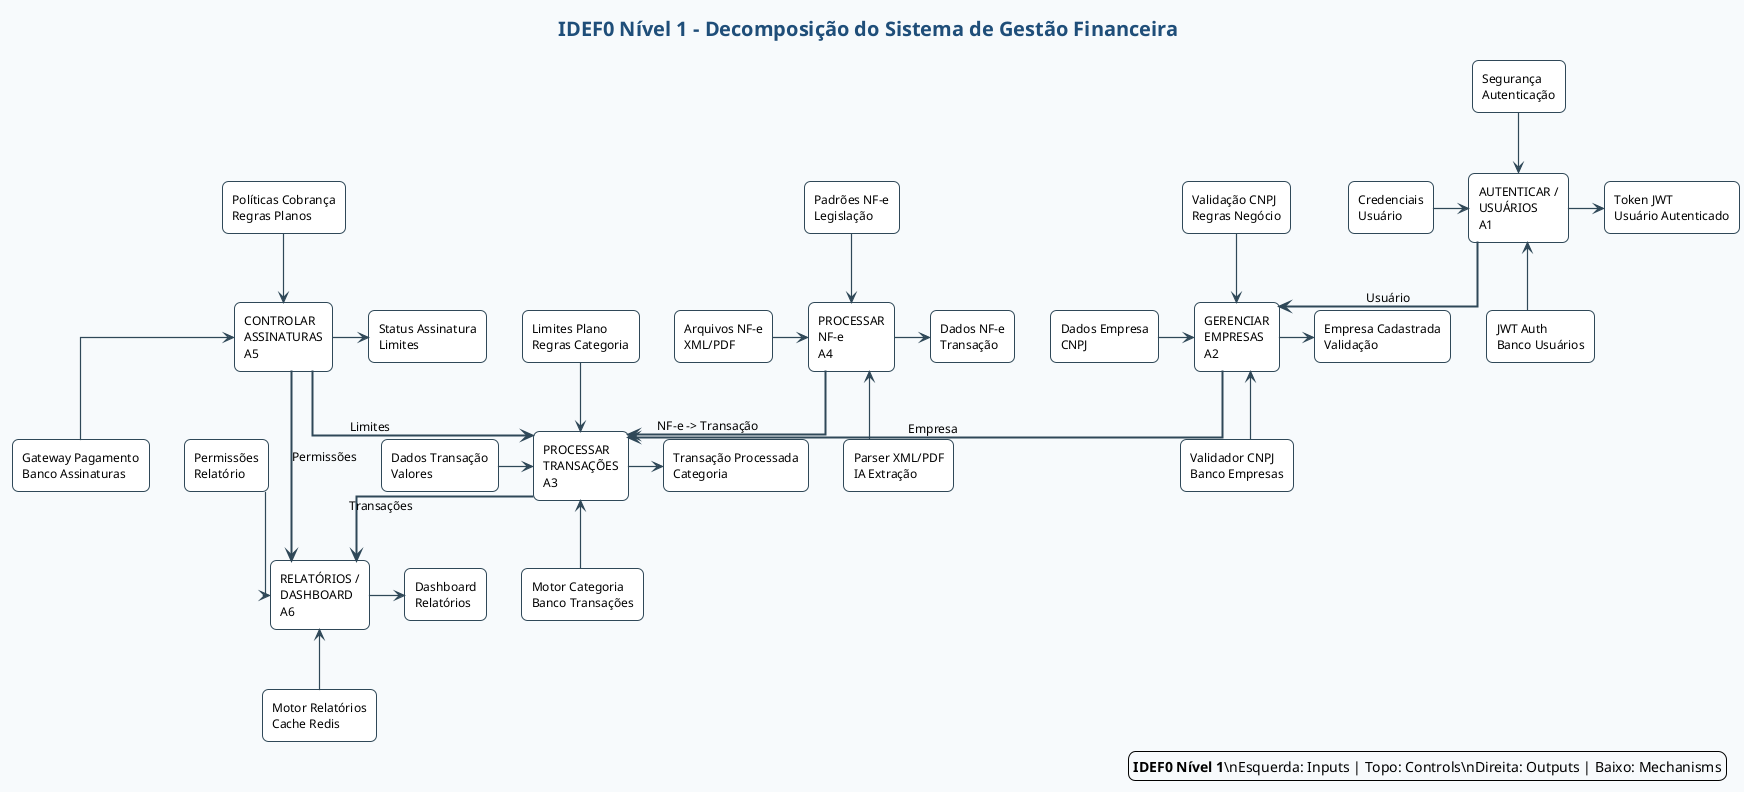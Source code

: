 @startuml
!theme plain
title IDEF0 Nível 1 - Decomposição do Sistema de Gestão Financeira

skinparam linetype ortho
skinparam backgroundColor #F7FAFC
skinparam shadowing false
skinparam defaultFontName "Arial"
skinparam defaultFontSize 12
skinparam ArrowColor #2F4858
skinparam ArrowThickness 1.2
skinparam rectangle {
	BackgroundColor #FFFFFF
	BorderColor #2F4858
	RoundCorner 12
}
skinparam titleFontSize 20
skinparam titleFontColor #1F4E79

' (Estereótipos removidos para compatibilidade com versão antiga do PlantUML)

' (Removidos links ocultos de layout para reduzir conflitos em versão antiga)

' Funções (Activities)
rectangle "AUTENTICAR /\nUSUÁRIOS\nA1" as A1
rectangle "GERENCIAR\nEMPRESAS\nA2" as A2
rectangle "PROCESSAR\nTRANSAÇÕES\nA3" as A3
rectangle "PROCESSAR\nNF-e\nA4" as A4
rectangle "CONTROLAR\nASSINATURAS\nA5" as A5
rectangle "RELATÓRIOS /\nDASHBOARD\nA6" as A6

' =====================
' INPUTS
' =====================
rectangle "Credenciais\nUsuário" as IN_A1
rectangle "Dados Empresa\nCNPJ" as IN_A2
rectangle "Dados Transação\nValores" as IN_A3
rectangle "Arquivos NF-e\nXML/PDF" as IN_A4
IN_A1 -right-> A1
IN_A2 -right-> A2
IN_A3 -right-> A3
IN_A4 -right-> A4

' =====================
' CONTROLS
' =====================
rectangle "Segurança\nAutenticação" as CT_A1
rectangle "Validação CNPJ\nRegras Negócio" as CT_A2
rectangle "Limites Plano\nRegras Categoria" as CT_A3
rectangle "Padrões NF-e\nLegislação" as CT_A4
rectangle "Políticas Cobrança\nRegras Planos" as CT_A5
rectangle "Permissões\nRelatório" as CT_A6
CT_A1 -down-> A1
CT_A2 -down-> A2
CT_A3 -down-> A3
CT_A4 -down-> A4
CT_A5 -down-> A5
CT_A6 -down-> A6

' =====================
' OUTPUTS
' =====================
rectangle "Token JWT\nUsuário Autenticado" as OUT_A1
rectangle "Empresa Cadastrada\nValidação" as OUT_A2
rectangle "Transação Processada\nCategoria" as OUT_A3
rectangle "Dados NF-e\nTransação" as OUT_A4
rectangle "Status Assinatura\nLimites" as OUT_A5
rectangle "Dashboard\nRelatórios" as OUT_A6
A1 -right-> OUT_A1
A2 -right-> OUT_A2
A3 -right-> OUT_A3
A4 -right-> OUT_A4
A5 -right-> OUT_A5
A6 -right-> OUT_A6

' =====================
' MECHANISMS
' =====================
rectangle "JWT Auth\nBanco Usuários" as M_A1
rectangle "Validador CNPJ\nBanco Empresas" as M_A2
rectangle "Motor Categoria\nBanco Transações" as M_A3
rectangle "Parser XML/PDF\nIA Extração" as M_A4
rectangle "Gateway Pagamento\nBanco Assinaturas" as M_A5
rectangle "Motor Relatórios\nCache Redis" as M_A6
M_A1 -up-> A1
M_A2 -up-> A2
M_A3 -up-> A3
M_A4 -up-> A4
M_A5 -up-> A5
M_A6 -up-> A6

' Fluxos internos entre funções
A1 -[bold]-> A2 : Usuário
A2 -[bold]-> A3 : Empresa
A3 -[bold]-> A6 : Transações
A4 -[bold]-> A3 : NF-e -> Transação
A5 -[bold]-> A3 : Limites
A5 -[bold]-> A6 : Permissões

legend right
<b>IDEF0 Nível 1</b>\nEsquerda: Inputs | Topo: Controls\nDireita: Outputs | Baixo: Mechanisms
endlegend

@enduml